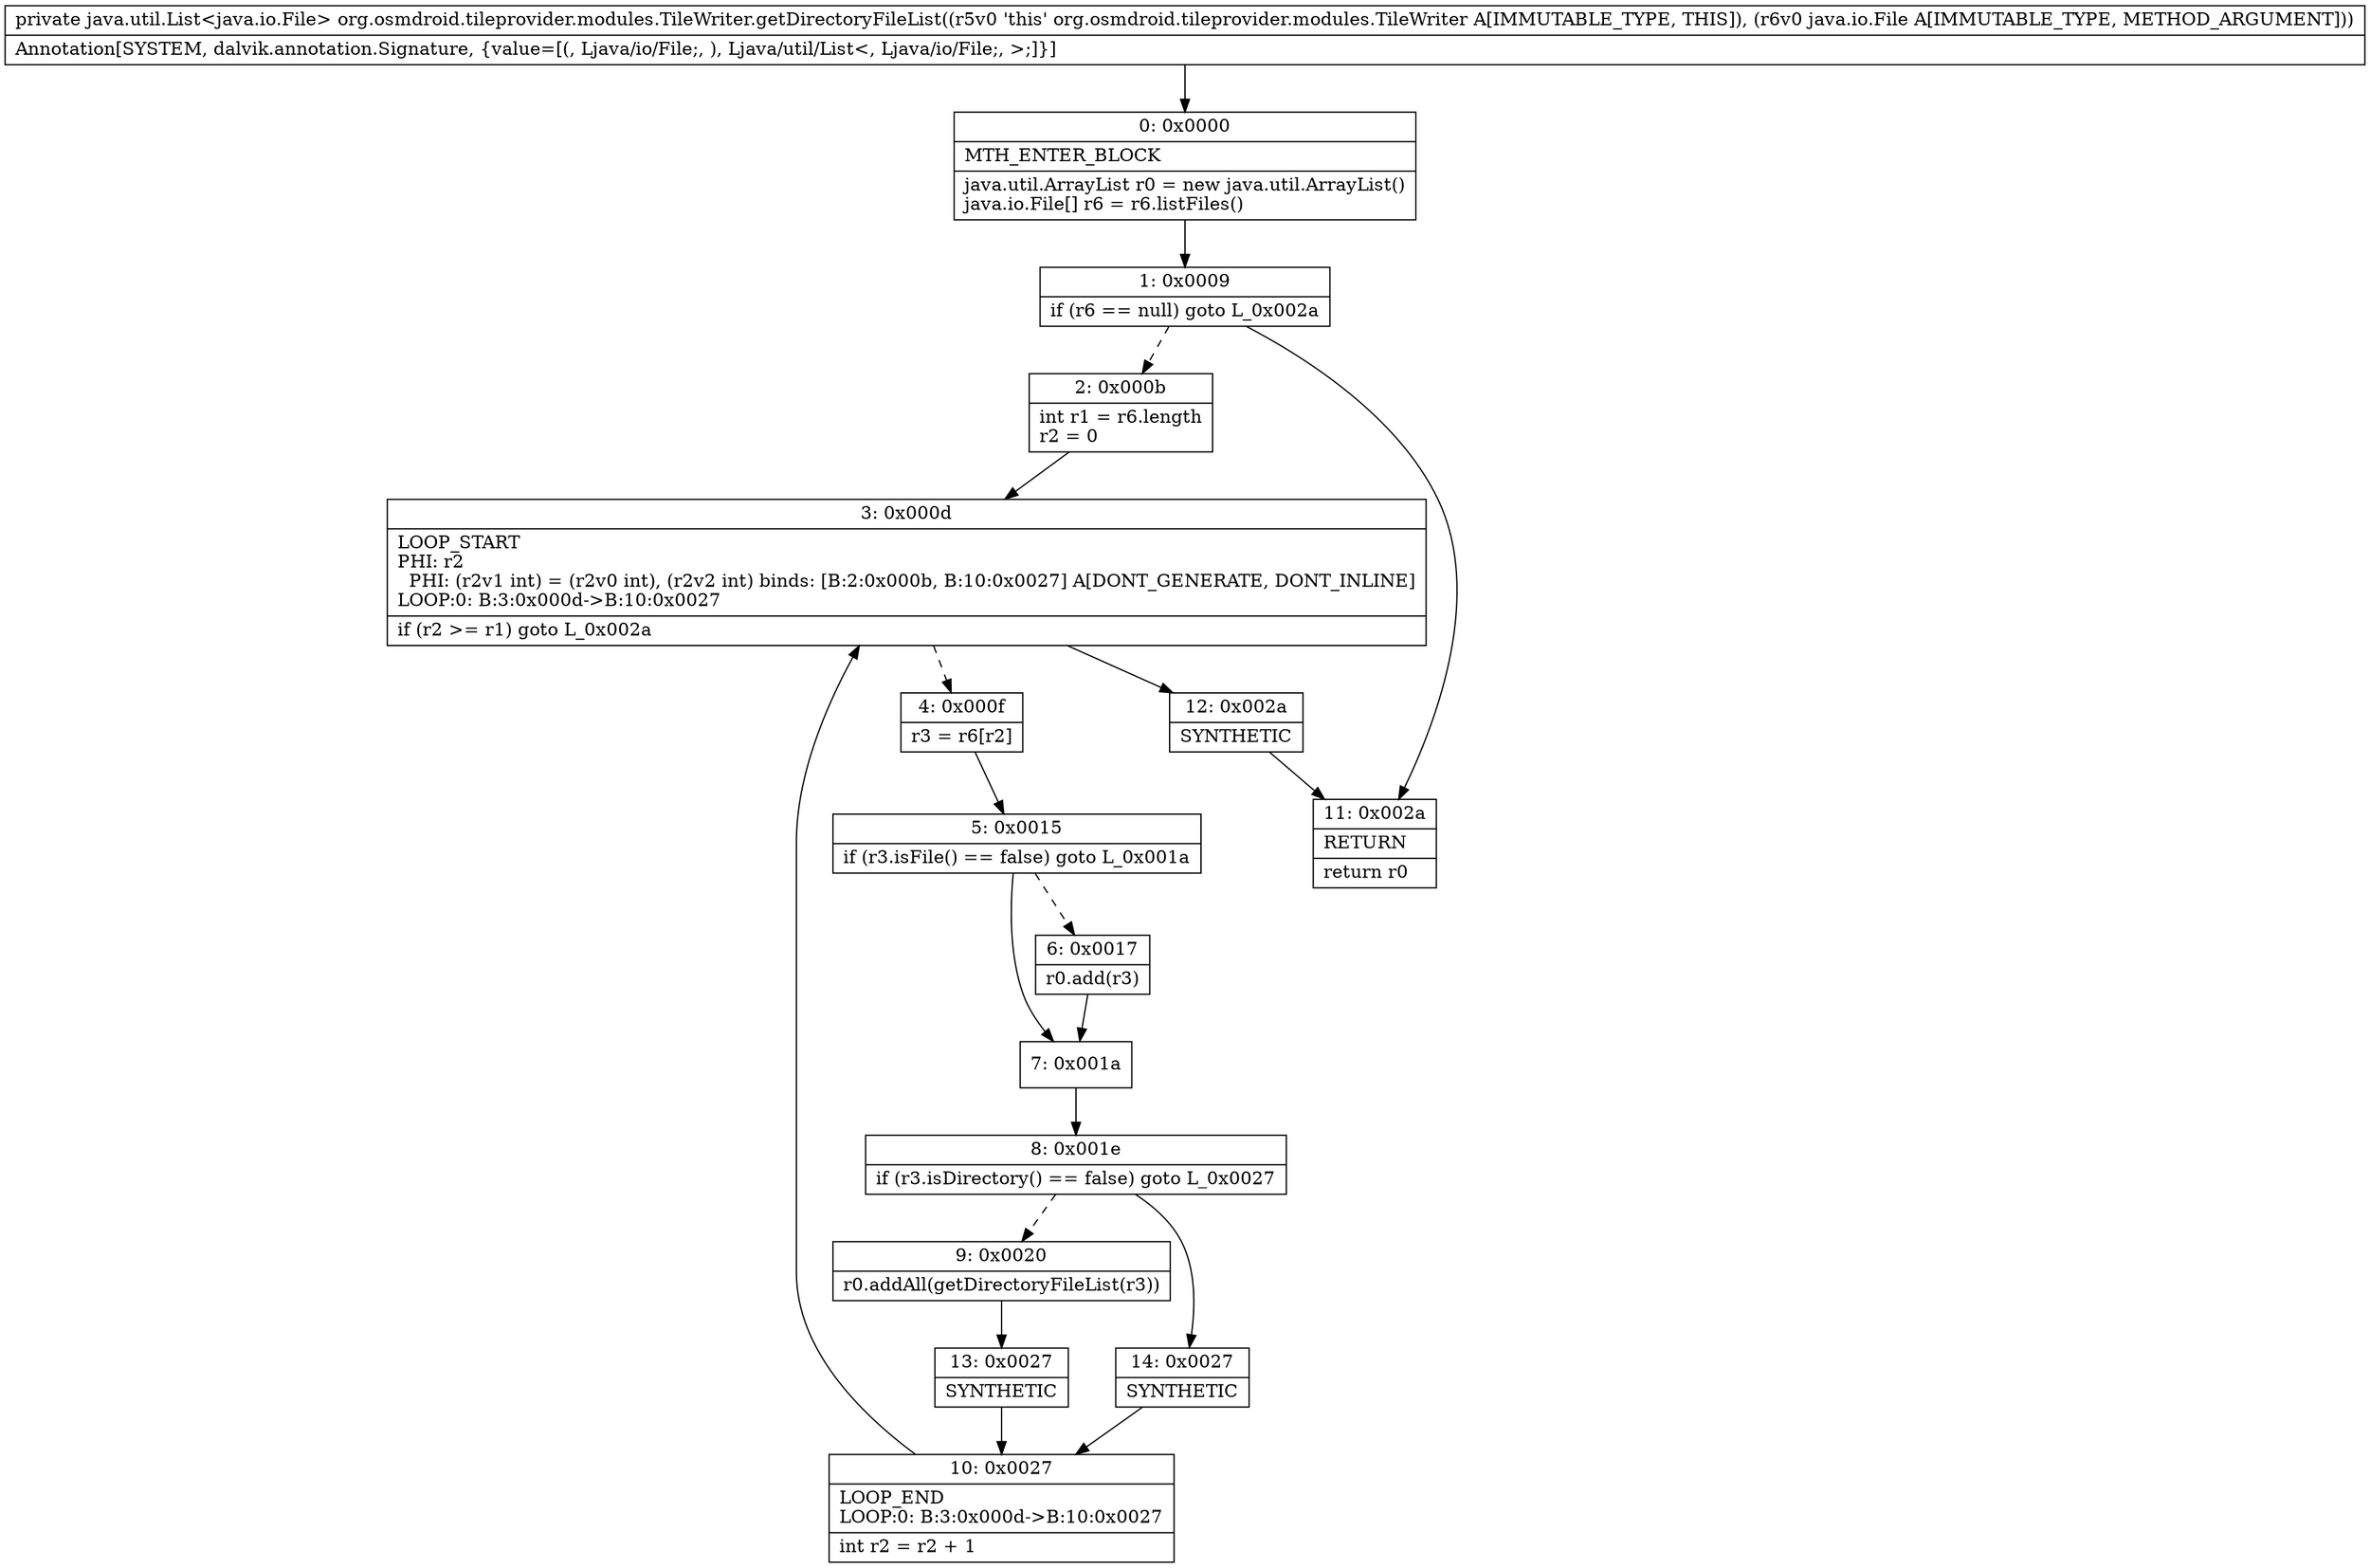 digraph "CFG fororg.osmdroid.tileprovider.modules.TileWriter.getDirectoryFileList(Ljava\/io\/File;)Ljava\/util\/List;" {
Node_0 [shape=record,label="{0\:\ 0x0000|MTH_ENTER_BLOCK\l|java.util.ArrayList r0 = new java.util.ArrayList()\ljava.io.File[] r6 = r6.listFiles()\l}"];
Node_1 [shape=record,label="{1\:\ 0x0009|if (r6 == null) goto L_0x002a\l}"];
Node_2 [shape=record,label="{2\:\ 0x000b|int r1 = r6.length\lr2 = 0\l}"];
Node_3 [shape=record,label="{3\:\ 0x000d|LOOP_START\lPHI: r2 \l  PHI: (r2v1 int) = (r2v0 int), (r2v2 int) binds: [B:2:0x000b, B:10:0x0027] A[DONT_GENERATE, DONT_INLINE]\lLOOP:0: B:3:0x000d\-\>B:10:0x0027\l|if (r2 \>= r1) goto L_0x002a\l}"];
Node_4 [shape=record,label="{4\:\ 0x000f|r3 = r6[r2]\l}"];
Node_5 [shape=record,label="{5\:\ 0x0015|if (r3.isFile() == false) goto L_0x001a\l}"];
Node_6 [shape=record,label="{6\:\ 0x0017|r0.add(r3)\l}"];
Node_7 [shape=record,label="{7\:\ 0x001a}"];
Node_8 [shape=record,label="{8\:\ 0x001e|if (r3.isDirectory() == false) goto L_0x0027\l}"];
Node_9 [shape=record,label="{9\:\ 0x0020|r0.addAll(getDirectoryFileList(r3))\l}"];
Node_10 [shape=record,label="{10\:\ 0x0027|LOOP_END\lLOOP:0: B:3:0x000d\-\>B:10:0x0027\l|int r2 = r2 + 1\l}"];
Node_11 [shape=record,label="{11\:\ 0x002a|RETURN\l|return r0\l}"];
Node_12 [shape=record,label="{12\:\ 0x002a|SYNTHETIC\l}"];
Node_13 [shape=record,label="{13\:\ 0x0027|SYNTHETIC\l}"];
Node_14 [shape=record,label="{14\:\ 0x0027|SYNTHETIC\l}"];
MethodNode[shape=record,label="{private java.util.List\<java.io.File\> org.osmdroid.tileprovider.modules.TileWriter.getDirectoryFileList((r5v0 'this' org.osmdroid.tileprovider.modules.TileWriter A[IMMUTABLE_TYPE, THIS]), (r6v0 java.io.File A[IMMUTABLE_TYPE, METHOD_ARGUMENT]))  | Annotation[SYSTEM, dalvik.annotation.Signature, \{value=[(, Ljava\/io\/File;, ), Ljava\/util\/List\<, Ljava\/io\/File;, \>;]\}]\l}"];
MethodNode -> Node_0;
Node_0 -> Node_1;
Node_1 -> Node_2[style=dashed];
Node_1 -> Node_11;
Node_2 -> Node_3;
Node_3 -> Node_4[style=dashed];
Node_3 -> Node_12;
Node_4 -> Node_5;
Node_5 -> Node_6[style=dashed];
Node_5 -> Node_7;
Node_6 -> Node_7;
Node_7 -> Node_8;
Node_8 -> Node_9[style=dashed];
Node_8 -> Node_14;
Node_9 -> Node_13;
Node_10 -> Node_3;
Node_12 -> Node_11;
Node_13 -> Node_10;
Node_14 -> Node_10;
}

